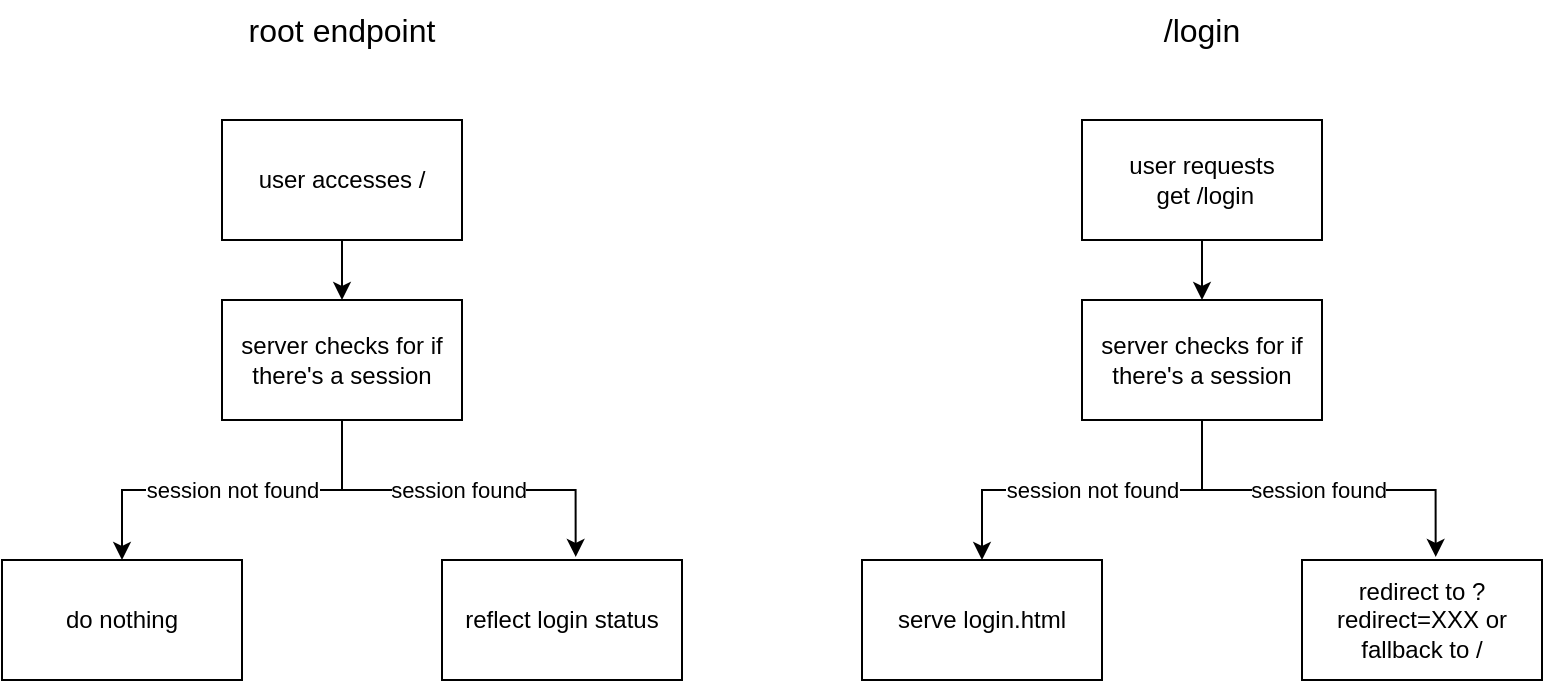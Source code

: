 <mxfile version="28.1.2">
  <diagram name="Page-1" id="y-DMvJxo8x7DtrrCyqqm">
    <mxGraphModel dx="1123" dy="737" grid="1" gridSize="10" guides="1" tooltips="1" connect="1" arrows="1" fold="1" page="1" pageScale="1" pageWidth="850" pageHeight="1100" math="0" shadow="0">
      <root>
        <mxCell id="0" />
        <mxCell id="1" parent="0" />
        <mxCell id="3r2zbHXK1dT78AS6-KOd-11" value="root endpoint" style="text;html=1;align=center;verticalAlign=middle;whiteSpace=wrap;rounded=0;fontSize=16;" parent="1" vertex="1">
          <mxGeometry x="145" y="30" width="130" height="30" as="geometry" />
        </mxCell>
        <mxCell id="3r2zbHXK1dT78AS6-KOd-12" style="edgeStyle=orthogonalEdgeStyle;rounded=0;orthogonalLoop=1;jettySize=auto;html=1;entryX=0.5;entryY=0;entryDx=0;entryDy=0;" parent="1" source="3r2zbHXK1dT78AS6-KOd-13" target="3r2zbHXK1dT78AS6-KOd-15" edge="1">
          <mxGeometry relative="1" as="geometry" />
        </mxCell>
        <mxCell id="3r2zbHXK1dT78AS6-KOd-13" value="user accesses /" style="rounded=0;whiteSpace=wrap;html=1;" parent="1" vertex="1">
          <mxGeometry x="150" y="90" width="120" height="60" as="geometry" />
        </mxCell>
        <mxCell id="3r2zbHXK1dT78AS6-KOd-14" value="session not found" style="edgeStyle=orthogonalEdgeStyle;rounded=0;orthogonalLoop=1;jettySize=auto;html=1;entryX=0.5;entryY=0;entryDx=0;entryDy=0;" parent="1" source="3r2zbHXK1dT78AS6-KOd-15" target="3r2zbHXK1dT78AS6-KOd-16" edge="1">
          <mxGeometry relative="1" as="geometry">
            <Array as="points">
              <mxPoint x="210" y="275" />
              <mxPoint x="100" y="275" />
            </Array>
          </mxGeometry>
        </mxCell>
        <mxCell id="3r2zbHXK1dT78AS6-KOd-15" value="server checks for if there&#39;s a session" style="rounded=0;whiteSpace=wrap;html=1;" parent="1" vertex="1">
          <mxGeometry x="150" y="180" width="120" height="60" as="geometry" />
        </mxCell>
        <mxCell id="3r2zbHXK1dT78AS6-KOd-16" value="do nothing" style="rounded=0;whiteSpace=wrap;html=1;" parent="1" vertex="1">
          <mxGeometry x="40" y="310" width="120" height="60" as="geometry" />
        </mxCell>
        <mxCell id="3r2zbHXK1dT78AS6-KOd-17" value="reflect login status" style="rounded=0;whiteSpace=wrap;html=1;" parent="1" vertex="1">
          <mxGeometry x="260" y="310" width="120" height="60" as="geometry" />
        </mxCell>
        <mxCell id="3r2zbHXK1dT78AS6-KOd-18" value="session found" style="edgeStyle=orthogonalEdgeStyle;rounded=0;orthogonalLoop=1;jettySize=auto;html=1;entryX=0.557;entryY=-0.026;entryDx=0;entryDy=0;entryPerimeter=0;" parent="1" source="3r2zbHXK1dT78AS6-KOd-15" target="3r2zbHXK1dT78AS6-KOd-17" edge="1">
          <mxGeometry relative="1" as="geometry" />
        </mxCell>
        <mxCell id="Q0n4UiLfFViXOpjFSWW0-7" value="/login" style="text;html=1;align=center;verticalAlign=middle;whiteSpace=wrap;rounded=0;fontSize=16;" vertex="1" parent="1">
          <mxGeometry x="575" y="30" width="130" height="30" as="geometry" />
        </mxCell>
        <mxCell id="Q0n4UiLfFViXOpjFSWW0-8" style="edgeStyle=orthogonalEdgeStyle;rounded=0;orthogonalLoop=1;jettySize=auto;html=1;entryX=0.5;entryY=0;entryDx=0;entryDy=0;" edge="1" source="Q0n4UiLfFViXOpjFSWW0-9" target="Q0n4UiLfFViXOpjFSWW0-11" parent="1">
          <mxGeometry relative="1" as="geometry" />
        </mxCell>
        <mxCell id="Q0n4UiLfFViXOpjFSWW0-9" value="user requests&lt;div&gt;&amp;nbsp;get /login&lt;/div&gt;" style="rounded=0;whiteSpace=wrap;html=1;" vertex="1" parent="1">
          <mxGeometry x="580" y="90" width="120" height="60" as="geometry" />
        </mxCell>
        <mxCell id="Q0n4UiLfFViXOpjFSWW0-10" value="session not found" style="edgeStyle=orthogonalEdgeStyle;rounded=0;orthogonalLoop=1;jettySize=auto;html=1;entryX=0.5;entryY=0;entryDx=0;entryDy=0;" edge="1" source="Q0n4UiLfFViXOpjFSWW0-11" target="Q0n4UiLfFViXOpjFSWW0-12" parent="1">
          <mxGeometry relative="1" as="geometry">
            <Array as="points">
              <mxPoint x="640" y="275" />
              <mxPoint x="530" y="275" />
            </Array>
          </mxGeometry>
        </mxCell>
        <mxCell id="Q0n4UiLfFViXOpjFSWW0-11" value="server checks for if there&#39;s a session" style="rounded=0;whiteSpace=wrap;html=1;" vertex="1" parent="1">
          <mxGeometry x="580" y="180" width="120" height="60" as="geometry" />
        </mxCell>
        <mxCell id="Q0n4UiLfFViXOpjFSWW0-12" value="serve login.html" style="rounded=0;whiteSpace=wrap;html=1;" vertex="1" parent="1">
          <mxGeometry x="470" y="310" width="120" height="60" as="geometry" />
        </mxCell>
        <mxCell id="Q0n4UiLfFViXOpjFSWW0-13" value="redirect to ?redirect=XXX or fallback to /" style="rounded=0;whiteSpace=wrap;html=1;" vertex="1" parent="1">
          <mxGeometry x="690" y="310" width="120" height="60" as="geometry" />
        </mxCell>
        <mxCell id="Q0n4UiLfFViXOpjFSWW0-14" value="session found" style="edgeStyle=orthogonalEdgeStyle;rounded=0;orthogonalLoop=1;jettySize=auto;html=1;entryX=0.557;entryY=-0.026;entryDx=0;entryDy=0;entryPerimeter=0;" edge="1" source="Q0n4UiLfFViXOpjFSWW0-11" target="Q0n4UiLfFViXOpjFSWW0-13" parent="1">
          <mxGeometry relative="1" as="geometry" />
        </mxCell>
      </root>
    </mxGraphModel>
  </diagram>
</mxfile>
